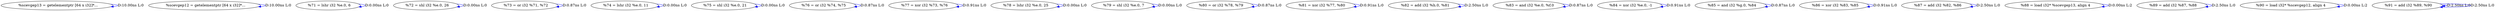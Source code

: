 digraph {
Node0x3718ed0[label="  %scevgep13 = getelementptr [64 x i32]*..."];
Node0x3718ed0 -> Node0x3718ed0[label="D:10.00ns L:0",color=blue];
Node0x3718fb0[label="  %scevgep12 = getelementptr [64 x i32]*..."];
Node0x3718fb0 -> Node0x3718fb0[label="D:10.00ns L:0",color=blue];
Node0x3719090[label="  %71 = lshr i32 %e.0, 6"];
Node0x3719090 -> Node0x3719090[label="D:0.00ns L:0",color=blue];
Node0x3719170[label="  %72 = shl i32 %e.0, 26"];
Node0x3719170 -> Node0x3719170[label="D:0.00ns L:0",color=blue];
Node0x3719250[label="  %73 = or i32 %71, %72"];
Node0x3719250 -> Node0x3719250[label="D:0.87ns L:0",color=blue];
Node0x3719330[label="  %74 = lshr i32 %e.0, 11"];
Node0x3719330 -> Node0x3719330[label="D:0.00ns L:0",color=blue];
Node0x3719410[label="  %75 = shl i32 %e.0, 21"];
Node0x3719410 -> Node0x3719410[label="D:0.00ns L:0",color=blue];
Node0x37194f0[label="  %76 = or i32 %74, %75"];
Node0x37194f0 -> Node0x37194f0[label="D:0.87ns L:0",color=blue];
Node0x37195d0[label="  %77 = xor i32 %73, %76"];
Node0x37195d0 -> Node0x37195d0[label="D:0.91ns L:0",color=blue];
Node0x37196b0[label="  %78 = lshr i32 %e.0, 25"];
Node0x37196b0 -> Node0x37196b0[label="D:0.00ns L:0",color=blue];
Node0x3719790[label="  %79 = shl i32 %e.0, 7"];
Node0x3719790 -> Node0x3719790[label="D:0.00ns L:0",color=blue];
Node0x3719870[label="  %80 = or i32 %78, %79"];
Node0x3719870 -> Node0x3719870[label="D:0.87ns L:0",color=blue];
Node0x3719950[label="  %81 = xor i32 %77, %80"];
Node0x3719950 -> Node0x3719950[label="D:0.91ns L:0",color=blue];
Node0x3719a30[label="  %82 = add i32 %h.0, %81"];
Node0x3719a30 -> Node0x3719a30[label="D:2.50ns L:0",color=blue];
Node0x3719b10[label="  %83 = and i32 %e.0, %f.0"];
Node0x3719b10 -> Node0x3719b10[label="D:0.87ns L:0",color=blue];
Node0x3719bf0[label="  %84 = xor i32 %e.0, -1"];
Node0x3719bf0 -> Node0x3719bf0[label="D:0.91ns L:0",color=blue];
Node0x3719cd0[label="  %85 = and i32 %g.0, %84"];
Node0x3719cd0 -> Node0x3719cd0[label="D:0.87ns L:0",color=blue];
Node0x3719db0[label="  %86 = xor i32 %83, %85"];
Node0x3719db0 -> Node0x3719db0[label="D:0.91ns L:0",color=blue];
Node0x3719e90[label="  %87 = add i32 %82, %86"];
Node0x3719e90 -> Node0x3719e90[label="D:2.50ns L:0",color=blue];
Node0x3719f70[label="  %88 = load i32* %scevgep13, align 4"];
Node0x3719f70 -> Node0x3719f70[label="D:0.00ns L:2",color=blue];
Node0x371a050[label="  %89 = add i32 %87, %88"];
Node0x371a050 -> Node0x371a050[label="D:2.50ns L:0",color=blue];
Node0x371a130[label="  %90 = load i32* %scevgep12, align 4"];
Node0x371a130 -> Node0x371a130[label="D:0.00ns L:2",color=blue];
Node0x371a210[label="  %91 = add i32 %89, %90"];
Node0x371a210 -> Node0x371a210[label="D:2.50ns L:0",color=blue];
Node0x371a210 -> Node0x371a210[label="D:2.50ns L:0",color=blue];
}
